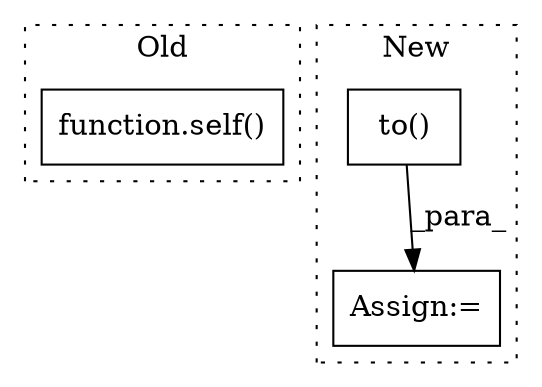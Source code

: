 digraph G {
subgraph cluster0 {
1 [label="function.self()" a="75" s="5203,5209" l="5,6" shape="box"];
label = "Old";
style="dotted";
}
subgraph cluster1 {
2 [label="to()" a="75" s="8104,8125" l="10,1" shape="box"];
3 [label="Assign:=" a="68" s="8435" l="14" shape="box"];
label = "New";
style="dotted";
}
2 -> 3 [label="_para_"];
}
